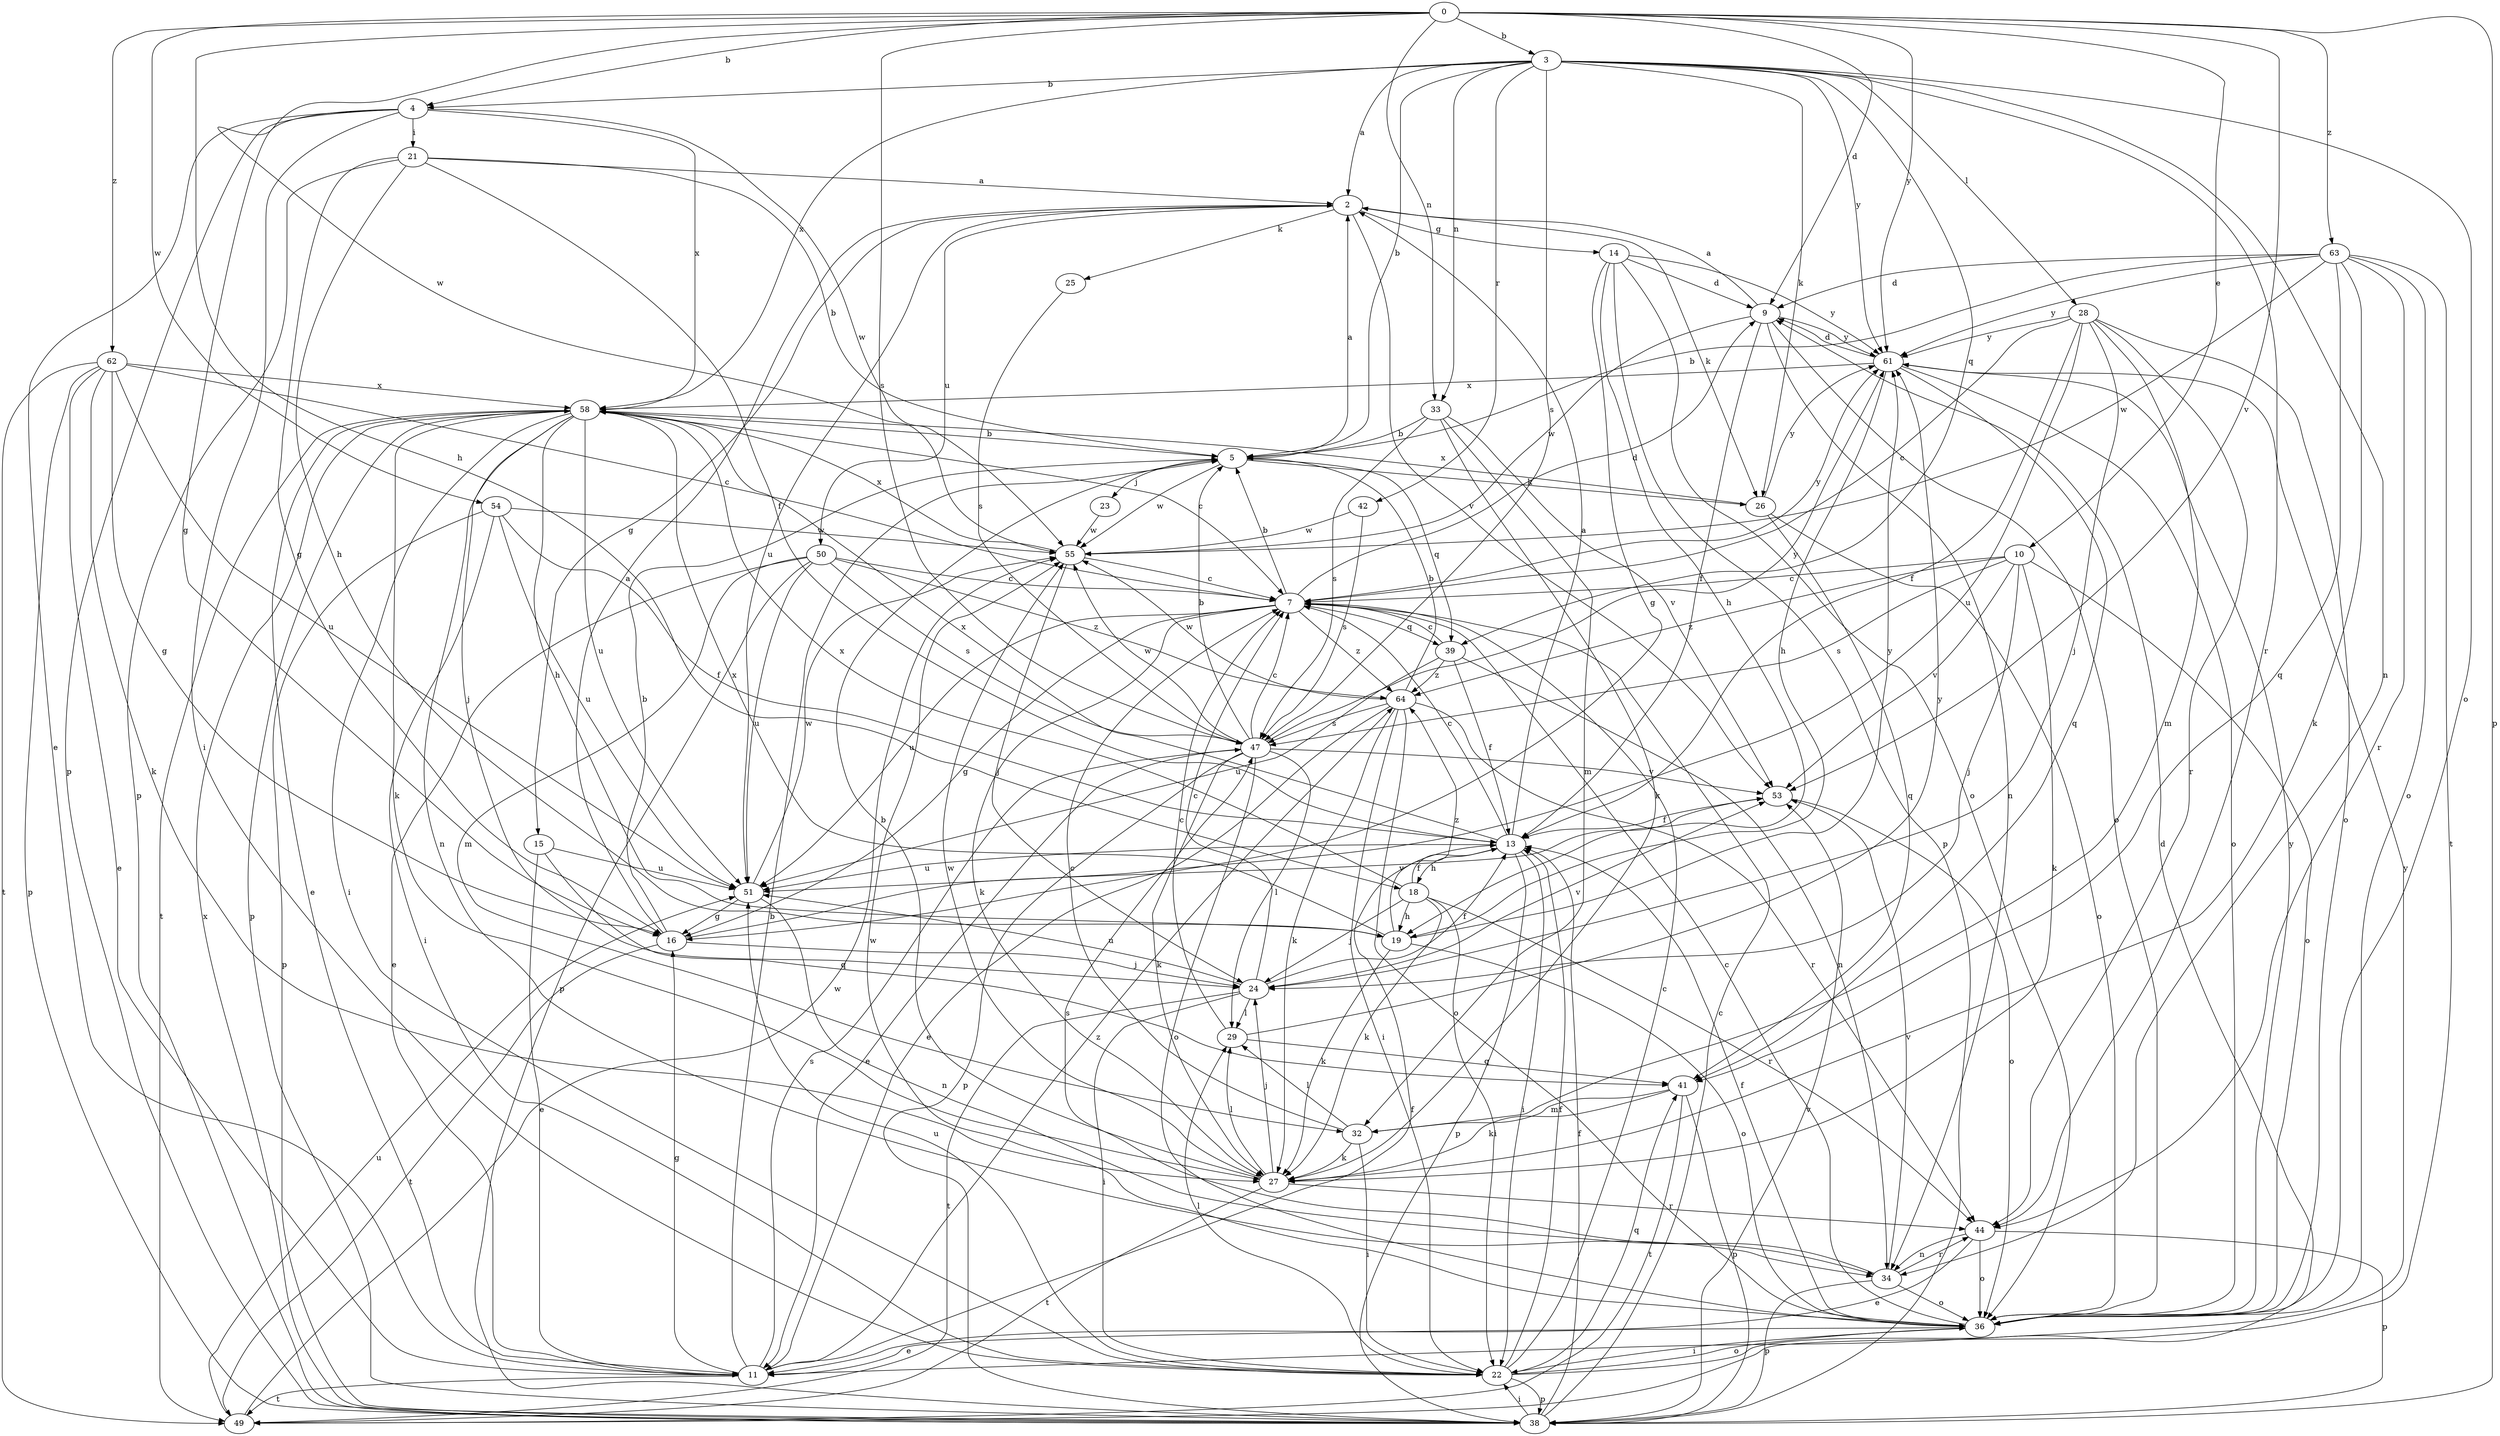 strict digraph  {
0;
2;
3;
4;
5;
7;
9;
10;
11;
13;
14;
15;
16;
18;
19;
21;
22;
23;
24;
25;
26;
27;
28;
29;
32;
33;
34;
36;
38;
39;
41;
42;
44;
47;
49;
50;
51;
53;
54;
55;
58;
61;
62;
63;
64;
0 -> 3  [label=b];
0 -> 4  [label=b];
0 -> 9  [label=d];
0 -> 10  [label=e];
0 -> 18  [label=h];
0 -> 33  [label=n];
0 -> 38  [label=p];
0 -> 47  [label=s];
0 -> 53  [label=v];
0 -> 54  [label=w];
0 -> 55  [label=w];
0 -> 61  [label=y];
0 -> 62  [label=z];
0 -> 63  [label=z];
2 -> 14  [label=g];
2 -> 15  [label=g];
2 -> 25  [label=k];
2 -> 26  [label=k];
2 -> 50  [label=u];
2 -> 51  [label=u];
2 -> 53  [label=v];
3 -> 2  [label=a];
3 -> 4  [label=b];
3 -> 5  [label=b];
3 -> 26  [label=k];
3 -> 28  [label=l];
3 -> 33  [label=n];
3 -> 34  [label=n];
3 -> 36  [label=o];
3 -> 39  [label=q];
3 -> 42  [label=r];
3 -> 44  [label=r];
3 -> 47  [label=s];
3 -> 58  [label=x];
3 -> 61  [label=y];
4 -> 11  [label=e];
4 -> 16  [label=g];
4 -> 21  [label=i];
4 -> 22  [label=i];
4 -> 38  [label=p];
4 -> 55  [label=w];
4 -> 58  [label=x];
5 -> 2  [label=a];
5 -> 23  [label=j];
5 -> 26  [label=k];
5 -> 39  [label=q];
5 -> 55  [label=w];
7 -> 5  [label=b];
7 -> 9  [label=d];
7 -> 16  [label=g];
7 -> 27  [label=k];
7 -> 39  [label=q];
7 -> 51  [label=u];
7 -> 61  [label=y];
7 -> 64  [label=z];
9 -> 2  [label=a];
9 -> 13  [label=f];
9 -> 34  [label=n];
9 -> 36  [label=o];
9 -> 55  [label=w];
9 -> 61  [label=y];
10 -> 7  [label=c];
10 -> 24  [label=j];
10 -> 27  [label=k];
10 -> 36  [label=o];
10 -> 47  [label=s];
10 -> 53  [label=v];
10 -> 64  [label=z];
11 -> 5  [label=b];
11 -> 13  [label=f];
11 -> 16  [label=g];
11 -> 47  [label=s];
11 -> 49  [label=t];
11 -> 61  [label=y];
11 -> 64  [label=z];
13 -> 2  [label=a];
13 -> 7  [label=c];
13 -> 18  [label=h];
13 -> 22  [label=i];
13 -> 38  [label=p];
13 -> 51  [label=u];
13 -> 58  [label=x];
14 -> 9  [label=d];
14 -> 16  [label=g];
14 -> 19  [label=h];
14 -> 36  [label=o];
14 -> 38  [label=p];
14 -> 61  [label=y];
15 -> 11  [label=e];
15 -> 41  [label=q];
15 -> 51  [label=u];
16 -> 2  [label=a];
16 -> 5  [label=b];
16 -> 24  [label=j];
16 -> 49  [label=t];
16 -> 53  [label=v];
18 -> 13  [label=f];
18 -> 19  [label=h];
18 -> 22  [label=i];
18 -> 24  [label=j];
18 -> 27  [label=k];
18 -> 44  [label=r];
18 -> 58  [label=x];
19 -> 27  [label=k];
19 -> 36  [label=o];
19 -> 58  [label=x];
19 -> 61  [label=y];
19 -> 64  [label=z];
21 -> 2  [label=a];
21 -> 5  [label=b];
21 -> 13  [label=f];
21 -> 16  [label=g];
21 -> 19  [label=h];
21 -> 38  [label=p];
22 -> 7  [label=c];
22 -> 9  [label=d];
22 -> 13  [label=f];
22 -> 29  [label=l];
22 -> 36  [label=o];
22 -> 38  [label=p];
22 -> 41  [label=q];
22 -> 51  [label=u];
23 -> 55  [label=w];
24 -> 7  [label=c];
24 -> 13  [label=f];
24 -> 22  [label=i];
24 -> 29  [label=l];
24 -> 49  [label=t];
24 -> 51  [label=u];
24 -> 53  [label=v];
25 -> 47  [label=s];
26 -> 36  [label=o];
26 -> 41  [label=q];
26 -> 58  [label=x];
26 -> 61  [label=y];
27 -> 5  [label=b];
27 -> 24  [label=j];
27 -> 29  [label=l];
27 -> 44  [label=r];
27 -> 49  [label=t];
27 -> 55  [label=w];
28 -> 7  [label=c];
28 -> 13  [label=f];
28 -> 24  [label=j];
28 -> 32  [label=m];
28 -> 36  [label=o];
28 -> 44  [label=r];
28 -> 51  [label=u];
28 -> 61  [label=y];
29 -> 7  [label=c];
29 -> 41  [label=q];
29 -> 61  [label=y];
32 -> 7  [label=c];
32 -> 22  [label=i];
32 -> 27  [label=k];
32 -> 29  [label=l];
33 -> 5  [label=b];
33 -> 27  [label=k];
33 -> 32  [label=m];
33 -> 47  [label=s];
33 -> 53  [label=v];
34 -> 36  [label=o];
34 -> 38  [label=p];
34 -> 44  [label=r];
34 -> 47  [label=s];
34 -> 53  [label=v];
36 -> 7  [label=c];
36 -> 11  [label=e];
36 -> 13  [label=f];
36 -> 22  [label=i];
36 -> 55  [label=w];
36 -> 61  [label=y];
38 -> 7  [label=c];
38 -> 13  [label=f];
38 -> 22  [label=i];
38 -> 53  [label=v];
38 -> 58  [label=x];
39 -> 7  [label=c];
39 -> 13  [label=f];
39 -> 34  [label=n];
39 -> 51  [label=u];
39 -> 64  [label=z];
41 -> 27  [label=k];
41 -> 32  [label=m];
41 -> 38  [label=p];
41 -> 49  [label=t];
42 -> 47  [label=s];
42 -> 55  [label=w];
44 -> 11  [label=e];
44 -> 34  [label=n];
44 -> 36  [label=o];
44 -> 38  [label=p];
47 -> 5  [label=b];
47 -> 7  [label=c];
47 -> 11  [label=e];
47 -> 27  [label=k];
47 -> 29  [label=l];
47 -> 36  [label=o];
47 -> 38  [label=p];
47 -> 53  [label=v];
47 -> 55  [label=w];
47 -> 61  [label=y];
49 -> 51  [label=u];
49 -> 55  [label=w];
50 -> 7  [label=c];
50 -> 11  [label=e];
50 -> 32  [label=m];
50 -> 38  [label=p];
50 -> 47  [label=s];
50 -> 51  [label=u];
50 -> 64  [label=z];
51 -> 16  [label=g];
51 -> 34  [label=n];
51 -> 55  [label=w];
53 -> 13  [label=f];
53 -> 36  [label=o];
54 -> 13  [label=f];
54 -> 22  [label=i];
54 -> 38  [label=p];
54 -> 51  [label=u];
54 -> 55  [label=w];
55 -> 7  [label=c];
55 -> 24  [label=j];
55 -> 58  [label=x];
58 -> 5  [label=b];
58 -> 7  [label=c];
58 -> 11  [label=e];
58 -> 19  [label=h];
58 -> 22  [label=i];
58 -> 24  [label=j];
58 -> 27  [label=k];
58 -> 34  [label=n];
58 -> 38  [label=p];
58 -> 49  [label=t];
58 -> 51  [label=u];
61 -> 9  [label=d];
61 -> 19  [label=h];
61 -> 36  [label=o];
61 -> 41  [label=q];
61 -> 58  [label=x];
62 -> 7  [label=c];
62 -> 11  [label=e];
62 -> 16  [label=g];
62 -> 27  [label=k];
62 -> 38  [label=p];
62 -> 49  [label=t];
62 -> 51  [label=u];
62 -> 58  [label=x];
63 -> 5  [label=b];
63 -> 9  [label=d];
63 -> 27  [label=k];
63 -> 36  [label=o];
63 -> 41  [label=q];
63 -> 44  [label=r];
63 -> 49  [label=t];
63 -> 55  [label=w];
63 -> 61  [label=y];
64 -> 5  [label=b];
64 -> 11  [label=e];
64 -> 22  [label=i];
64 -> 27  [label=k];
64 -> 36  [label=o];
64 -> 44  [label=r];
64 -> 47  [label=s];
64 -> 55  [label=w];
}
